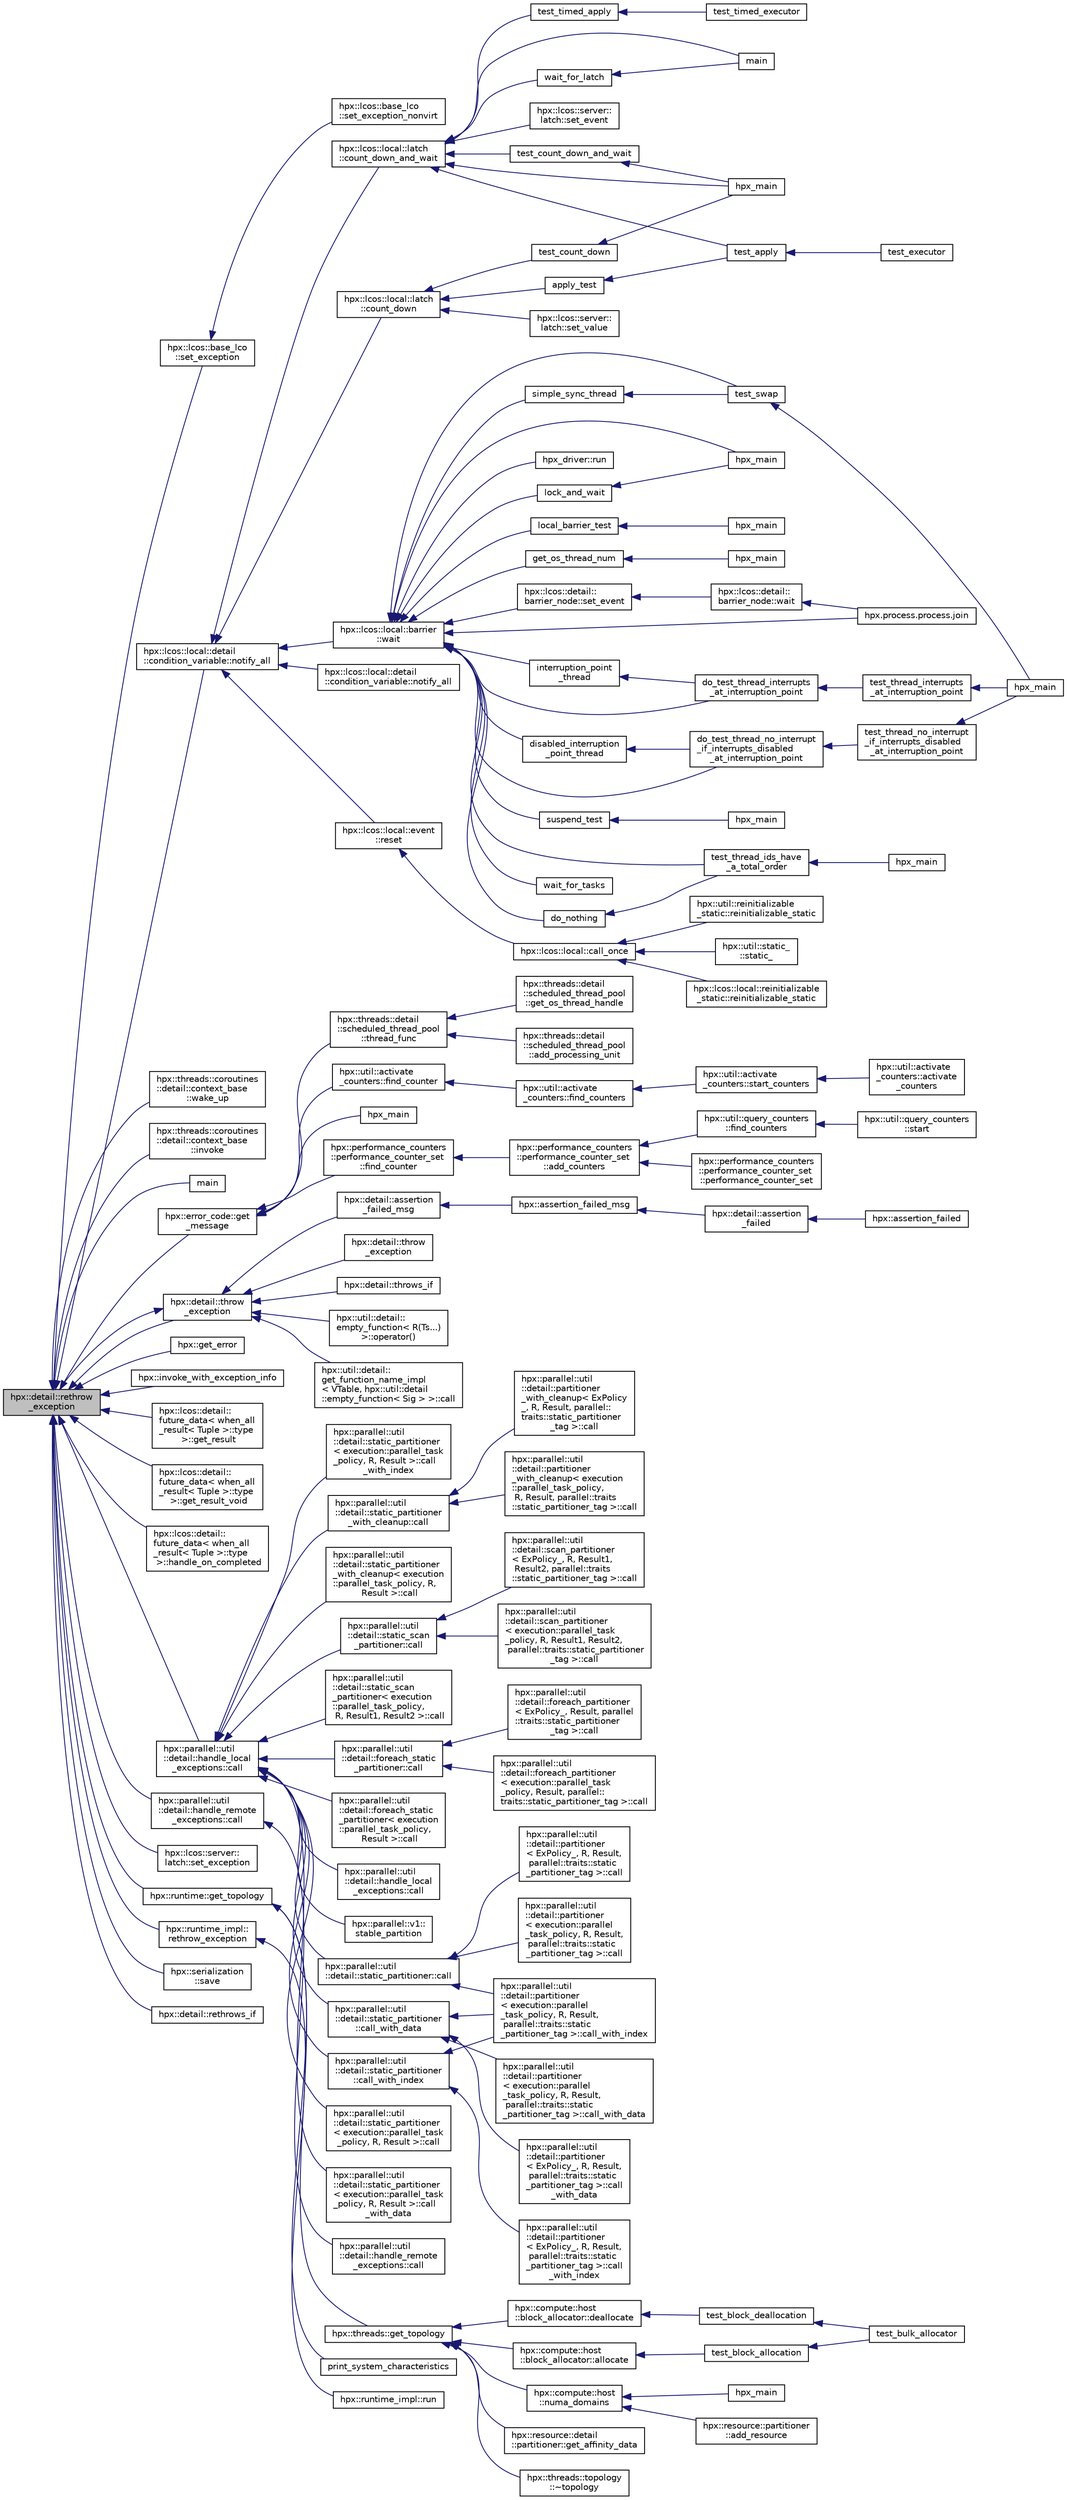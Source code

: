 digraph "hpx::detail::rethrow_exception"
{
  edge [fontname="Helvetica",fontsize="10",labelfontname="Helvetica",labelfontsize="10"];
  node [fontname="Helvetica",fontsize="10",shape=record];
  rankdir="LR";
  Node1496 [label="hpx::detail::rethrow\l_exception",height=0.2,width=0.4,color="black", fillcolor="grey75", style="filled", fontcolor="black"];
  Node1496 -> Node1497 [dir="back",color="midnightblue",fontsize="10",style="solid",fontname="Helvetica"];
  Node1497 [label="hpx::lcos::base_lco\l::set_exception",height=0.2,width=0.4,color="black", fillcolor="white", style="filled",URL="$d4/d89/classhpx_1_1lcos_1_1base__lco.html#a85408899df98b05ceeb1aac31713f84d"];
  Node1497 -> Node1498 [dir="back",color="midnightblue",fontsize="10",style="solid",fontname="Helvetica"];
  Node1498 [label="hpx::lcos::base_lco\l::set_exception_nonvirt",height=0.2,width=0.4,color="black", fillcolor="white", style="filled",URL="$d4/d89/classhpx_1_1lcos_1_1base__lco.html#a969b5d5ecc77e759c713a0bb7a9d39fa"];
  Node1496 -> Node1499 [dir="back",color="midnightblue",fontsize="10",style="solid",fontname="Helvetica"];
  Node1499 [label="hpx::lcos::local::detail\l::condition_variable::notify_all",height=0.2,width=0.4,color="black", fillcolor="white", style="filled",URL="$d2/d39/classhpx_1_1lcos_1_1local_1_1detail_1_1condition__variable.html#adb0b4abe6f75aa3fad397b6a556ff1ae"];
  Node1499 -> Node1500 [dir="back",color="midnightblue",fontsize="10",style="solid",fontname="Helvetica"];
  Node1500 [label="hpx::lcos::local::detail\l::condition_variable::notify_all",height=0.2,width=0.4,color="black", fillcolor="white", style="filled",URL="$d2/d39/classhpx_1_1lcos_1_1local_1_1detail_1_1condition__variable.html#ae669c43530443e8852760f51f0ee3862"];
  Node1499 -> Node1501 [dir="back",color="midnightblue",fontsize="10",style="solid",fontname="Helvetica"];
  Node1501 [label="hpx::lcos::local::event\l::reset",height=0.2,width=0.4,color="black", fillcolor="white", style="filled",URL="$d2/d08/classhpx_1_1lcos_1_1local_1_1event.html#a1705a352cfae05961fe1f5c112199554",tooltip="Reset the event. "];
  Node1501 -> Node1502 [dir="back",color="midnightblue",fontsize="10",style="solid",fontname="Helvetica"];
  Node1502 [label="hpx::lcos::local::call_once",height=0.2,width=0.4,color="black", fillcolor="white", style="filled",URL="$d0/d47/namespacehpx_1_1lcos_1_1local.html#a3fa67464391720578b24d35907853756"];
  Node1502 -> Node1503 [dir="back",color="midnightblue",fontsize="10",style="solid",fontname="Helvetica"];
  Node1503 [label="hpx::lcos::local::reinitializable\l_static::reinitializable_static",height=0.2,width=0.4,color="black", fillcolor="white", style="filled",URL="$d4/d04/structhpx_1_1lcos_1_1local_1_1reinitializable__static.html#a5be89efcb123484e955a72ee512d0ea2"];
  Node1502 -> Node1504 [dir="back",color="midnightblue",fontsize="10",style="solid",fontname="Helvetica"];
  Node1504 [label="hpx::util::reinitializable\l_static::reinitializable_static",height=0.2,width=0.4,color="black", fillcolor="white", style="filled",URL="$d2/db7/structhpx_1_1util_1_1reinitializable__static.html#a8ebb2d00ae9b9ed3bef5751a326e57b3"];
  Node1502 -> Node1505 [dir="back",color="midnightblue",fontsize="10",style="solid",fontname="Helvetica"];
  Node1505 [label="hpx::util::static_\l::static_",height=0.2,width=0.4,color="black", fillcolor="white", style="filled",URL="$d3/dbb/structhpx_1_1util_1_1static__.html#a469d6f838e6368a1517bc1082099b8da"];
  Node1499 -> Node1506 [dir="back",color="midnightblue",fontsize="10",style="solid",fontname="Helvetica"];
  Node1506 [label="hpx::lcos::local::latch\l::count_down_and_wait",height=0.2,width=0.4,color="black", fillcolor="white", style="filled",URL="$dd/de7/classhpx_1_1lcos_1_1local_1_1latch.html#adefe7460a4205b19b2d7db2390673685"];
  Node1506 -> Node1507 [dir="back",color="midnightblue",fontsize="10",style="solid",fontname="Helvetica"];
  Node1507 [label="wait_for_latch",height=0.2,width=0.4,color="black", fillcolor="white", style="filled",URL="$d3/dd4/enumerate__threads_8cpp.html#a1044b11869f3225fc64846d4674c34a0"];
  Node1507 -> Node1508 [dir="back",color="midnightblue",fontsize="10",style="solid",fontname="Helvetica"];
  Node1508 [label="main",height=0.2,width=0.4,color="black", fillcolor="white", style="filled",URL="$d3/dd4/enumerate__threads_8cpp.html#ae66f6b31b5ad750f1fe042a706a4e3d4"];
  Node1506 -> Node1508 [dir="back",color="midnightblue",fontsize="10",style="solid",fontname="Helvetica"];
  Node1506 -> Node1509 [dir="back",color="midnightblue",fontsize="10",style="solid",fontname="Helvetica"];
  Node1509 [label="hpx::lcos::server::\llatch::set_event",height=0.2,width=0.4,color="black", fillcolor="white", style="filled",URL="$d7/d72/classhpx_1_1lcos_1_1server_1_1latch.html#ad456d4a188574ebc6bdb53f626cb8b27"];
  Node1506 -> Node1510 [dir="back",color="midnightblue",fontsize="10",style="solid",fontname="Helvetica"];
  Node1510 [label="test_count_down_and_wait",height=0.2,width=0.4,color="black", fillcolor="white", style="filled",URL="$d4/db4/local__latch_8cpp.html#a835e7630881efa4fb379972b0dc2fdb1"];
  Node1510 -> Node1511 [dir="back",color="midnightblue",fontsize="10",style="solid",fontname="Helvetica"];
  Node1511 [label="hpx_main",height=0.2,width=0.4,color="black", fillcolor="white", style="filled",URL="$d4/db4/local__latch_8cpp.html#aefd26dd818037509b2241068d57e3e1d"];
  Node1506 -> Node1511 [dir="back",color="midnightblue",fontsize="10",style="solid",fontname="Helvetica"];
  Node1506 -> Node1512 [dir="back",color="midnightblue",fontsize="10",style="solid",fontname="Helvetica"];
  Node1512 [label="test_apply",height=0.2,width=0.4,color="black", fillcolor="white", style="filled",URL="$d8/d83/minimal__async__executor_8cpp.html#a5f84f0aa2a8c7b97a91aff6d6eb013fc"];
  Node1512 -> Node1513 [dir="back",color="midnightblue",fontsize="10",style="solid",fontname="Helvetica"];
  Node1513 [label="test_executor",height=0.2,width=0.4,color="black", fillcolor="white", style="filled",URL="$d8/d83/minimal__async__executor_8cpp.html#a12065ee56eec28d3895ba316405a7116"];
  Node1506 -> Node1514 [dir="back",color="midnightblue",fontsize="10",style="solid",fontname="Helvetica"];
  Node1514 [label="test_timed_apply",height=0.2,width=0.4,color="black", fillcolor="white", style="filled",URL="$d7/de3/minimal__timed__async__executor_8cpp.html#a4efa415d3bbbec720c16e167505810e9"];
  Node1514 -> Node1515 [dir="back",color="midnightblue",fontsize="10",style="solid",fontname="Helvetica"];
  Node1515 [label="test_timed_executor",height=0.2,width=0.4,color="black", fillcolor="white", style="filled",URL="$d7/de3/minimal__timed__async__executor_8cpp.html#a4e2d002d587a77e84eb27f1f903f5094"];
  Node1499 -> Node1516 [dir="back",color="midnightblue",fontsize="10",style="solid",fontname="Helvetica"];
  Node1516 [label="hpx::lcos::local::latch\l::count_down",height=0.2,width=0.4,color="black", fillcolor="white", style="filled",URL="$dd/de7/classhpx_1_1lcos_1_1local_1_1latch.html#aef25cea98d12a646af282d0251583d53"];
  Node1516 -> Node1517 [dir="back",color="midnightblue",fontsize="10",style="solid",fontname="Helvetica"];
  Node1517 [label="hpx::lcos::server::\llatch::set_value",height=0.2,width=0.4,color="black", fillcolor="white", style="filled",URL="$d7/d72/classhpx_1_1lcos_1_1server_1_1latch.html#a547d6f9581fc315e3ab990be67bfa5eb",tooltip="This is invoked whenever the count_down() function is called. "];
  Node1516 -> Node1518 [dir="back",color="midnightblue",fontsize="10",style="solid",fontname="Helvetica"];
  Node1518 [label="test_count_down",height=0.2,width=0.4,color="black", fillcolor="white", style="filled",URL="$d4/db4/local__latch_8cpp.html#a6920c9633d0c95c497d3a4ee446a2bc5"];
  Node1518 -> Node1511 [dir="back",color="midnightblue",fontsize="10",style="solid",fontname="Helvetica"];
  Node1516 -> Node1519 [dir="back",color="midnightblue",fontsize="10",style="solid",fontname="Helvetica"];
  Node1519 [label="apply_test",height=0.2,width=0.4,color="black", fillcolor="white", style="filled",URL="$d8/d83/minimal__async__executor_8cpp.html#a7e42b6242cfc769ca209a7d7db8e7f16"];
  Node1519 -> Node1512 [dir="back",color="midnightblue",fontsize="10",style="solid",fontname="Helvetica"];
  Node1499 -> Node1520 [dir="back",color="midnightblue",fontsize="10",style="solid",fontname="Helvetica"];
  Node1520 [label="hpx::lcos::local::barrier\l::wait",height=0.2,width=0.4,color="black", fillcolor="white", style="filled",URL="$da/d43/classhpx_1_1lcos_1_1local_1_1barrier.html#ae3374c182ffd12c9975963139b6f9255"];
  Node1520 -> Node1521 [dir="back",color="midnightblue",fontsize="10",style="solid",fontname="Helvetica"];
  Node1521 [label="hpx::lcos::detail::\lbarrier_node::set_event",height=0.2,width=0.4,color="black", fillcolor="white", style="filled",URL="$dc/dd7/structhpx_1_1lcos_1_1detail_1_1barrier__node.html#a7c4df1612298d6bca82818ad1ab263e7"];
  Node1521 -> Node1522 [dir="back",color="midnightblue",fontsize="10",style="solid",fontname="Helvetica"];
  Node1522 [label="hpx::lcos::detail::\lbarrier_node::wait",height=0.2,width=0.4,color="black", fillcolor="white", style="filled",URL="$dc/dd7/structhpx_1_1lcos_1_1detail_1_1barrier__node.html#aa4e3bd2f6143714f869892b8e992c45e"];
  Node1522 -> Node1523 [dir="back",color="midnightblue",fontsize="10",style="solid",fontname="Helvetica"];
  Node1523 [label="hpx.process.process.join",height=0.2,width=0.4,color="black", fillcolor="white", style="filled",URL="$d3/d41/classhpx_1_1process_1_1process.html#acc7ec4687f3bf5ae121ef7b494d991d8"];
  Node1520 -> Node1524 [dir="back",color="midnightblue",fontsize="10",style="solid",fontname="Helvetica"];
  Node1524 [label="lock_and_wait",height=0.2,width=0.4,color="black", fillcolor="white", style="filled",URL="$d5/dca/hpx__thread__phase_8cpp.html#a33ae614742af7a5d14a763390f10b5ce"];
  Node1524 -> Node1525 [dir="back",color="midnightblue",fontsize="10",style="solid",fontname="Helvetica"];
  Node1525 [label="hpx_main",height=0.2,width=0.4,color="black", fillcolor="white", style="filled",URL="$d5/dca/hpx__thread__phase_8cpp.html#aaf67a3863f19ff7033e239ebb1204fb7"];
  Node1520 -> Node1525 [dir="back",color="midnightblue",fontsize="10",style="solid",fontname="Helvetica"];
  Node1520 -> Node1526 [dir="back",color="midnightblue",fontsize="10",style="solid",fontname="Helvetica"];
  Node1526 [label="hpx_driver::run",height=0.2,width=0.4,color="black", fillcolor="white", style="filled",URL="$df/d10/structhpx__driver.html#a18f4851aebac8f2b382fae393675108f"];
  Node1520 -> Node1527 [dir="back",color="midnightblue",fontsize="10",style="solid",fontname="Helvetica"];
  Node1527 [label="local_barrier_test",height=0.2,width=0.4,color="black", fillcolor="white", style="filled",URL="$d2/db4/tests_2unit_2lcos_2local__barrier_8cpp.html#aa0780d94f0cd2b7fb0085691df108c5d"];
  Node1527 -> Node1528 [dir="back",color="midnightblue",fontsize="10",style="solid",fontname="Helvetica"];
  Node1528 [label="hpx_main",height=0.2,width=0.4,color="black", fillcolor="white", style="filled",URL="$d2/db4/tests_2unit_2lcos_2local__barrier_8cpp.html#aaf67a3863f19ff7033e239ebb1204fb7"];
  Node1520 -> Node1529 [dir="back",color="midnightblue",fontsize="10",style="solid",fontname="Helvetica"];
  Node1529 [label="get_os_thread_num",height=0.2,width=0.4,color="black", fillcolor="white", style="filled",URL="$d2/dfb/os__thread__num_8cpp.html#a4e93c08a1dab5895036ff150c5cbf0aa"];
  Node1529 -> Node1530 [dir="back",color="midnightblue",fontsize="10",style="solid",fontname="Helvetica"];
  Node1530 [label="hpx_main",height=0.2,width=0.4,color="black", fillcolor="white", style="filled",URL="$d2/dfb/os__thread__num_8cpp.html#aaf67a3863f19ff7033e239ebb1204fb7"];
  Node1520 -> Node1523 [dir="back",color="midnightblue",fontsize="10",style="solid",fontname="Helvetica"];
  Node1520 -> Node1531 [dir="back",color="midnightblue",fontsize="10",style="solid",fontname="Helvetica"];
  Node1531 [label="interruption_point\l_thread",height=0.2,width=0.4,color="black", fillcolor="white", style="filled",URL="$d0/d4e/tests_2unit_2threads_2thread_8cpp.html#a4ed7731f04404da6ea18c2204329f7cb"];
  Node1531 -> Node1532 [dir="back",color="midnightblue",fontsize="10",style="solid",fontname="Helvetica"];
  Node1532 [label="do_test_thread_interrupts\l_at_interruption_point",height=0.2,width=0.4,color="black", fillcolor="white", style="filled",URL="$d0/d4e/tests_2unit_2threads_2thread_8cpp.html#a1592be75203d2ef54f0a19832cacecf8"];
  Node1532 -> Node1533 [dir="back",color="midnightblue",fontsize="10",style="solid",fontname="Helvetica"];
  Node1533 [label="test_thread_interrupts\l_at_interruption_point",height=0.2,width=0.4,color="black", fillcolor="white", style="filled",URL="$d0/d4e/tests_2unit_2threads_2thread_8cpp.html#a4a6a8c2918dcd825da0102f3a63bf24a"];
  Node1533 -> Node1534 [dir="back",color="midnightblue",fontsize="10",style="solid",fontname="Helvetica"];
  Node1534 [label="hpx_main",height=0.2,width=0.4,color="black", fillcolor="white", style="filled",URL="$d0/d4e/tests_2unit_2threads_2thread_8cpp.html#a255f773d830db5ca937cff11c2692fa2"];
  Node1520 -> Node1532 [dir="back",color="midnightblue",fontsize="10",style="solid",fontname="Helvetica"];
  Node1520 -> Node1535 [dir="back",color="midnightblue",fontsize="10",style="solid",fontname="Helvetica"];
  Node1535 [label="disabled_interruption\l_point_thread",height=0.2,width=0.4,color="black", fillcolor="white", style="filled",URL="$d0/d4e/tests_2unit_2threads_2thread_8cpp.html#a36cf1f1e669661313a3a2657b174f7c2"];
  Node1535 -> Node1536 [dir="back",color="midnightblue",fontsize="10",style="solid",fontname="Helvetica"];
  Node1536 [label="do_test_thread_no_interrupt\l_if_interrupts_disabled\l_at_interruption_point",height=0.2,width=0.4,color="black", fillcolor="white", style="filled",URL="$d0/d4e/tests_2unit_2threads_2thread_8cpp.html#a83a3b29d9f2edb5952625e72f9651985"];
  Node1536 -> Node1537 [dir="back",color="midnightblue",fontsize="10",style="solid",fontname="Helvetica"];
  Node1537 [label="test_thread_no_interrupt\l_if_interrupts_disabled\l_at_interruption_point",height=0.2,width=0.4,color="black", fillcolor="white", style="filled",URL="$d0/d4e/tests_2unit_2threads_2thread_8cpp.html#ae8589f467c87f24293dd95710b4d8374"];
  Node1537 -> Node1534 [dir="back",color="midnightblue",fontsize="10",style="solid",fontname="Helvetica"];
  Node1520 -> Node1536 [dir="back",color="midnightblue",fontsize="10",style="solid",fontname="Helvetica"];
  Node1520 -> Node1538 [dir="back",color="midnightblue",fontsize="10",style="solid",fontname="Helvetica"];
  Node1538 [label="simple_sync_thread",height=0.2,width=0.4,color="black", fillcolor="white", style="filled",URL="$d0/d4e/tests_2unit_2threads_2thread_8cpp.html#aafe091deb4ce014ec0d8354ca4219cb3"];
  Node1538 -> Node1539 [dir="back",color="midnightblue",fontsize="10",style="solid",fontname="Helvetica"];
  Node1539 [label="test_swap",height=0.2,width=0.4,color="black", fillcolor="white", style="filled",URL="$d0/d4e/tests_2unit_2threads_2thread_8cpp.html#aa9645d2d1912efd27e83867429e862d0"];
  Node1539 -> Node1534 [dir="back",color="midnightblue",fontsize="10",style="solid",fontname="Helvetica"];
  Node1520 -> Node1539 [dir="back",color="midnightblue",fontsize="10",style="solid",fontname="Helvetica"];
  Node1520 -> Node1540 [dir="back",color="midnightblue",fontsize="10",style="solid",fontname="Helvetica"];
  Node1540 [label="do_nothing",height=0.2,width=0.4,color="black", fillcolor="white", style="filled",URL="$df/d88/thread__id_8cpp.html#ad27c188384788837a2a71dde38635725"];
  Node1540 -> Node1541 [dir="back",color="midnightblue",fontsize="10",style="solid",fontname="Helvetica"];
  Node1541 [label="test_thread_ids_have\l_a_total_order",height=0.2,width=0.4,color="black", fillcolor="white", style="filled",URL="$df/d88/thread__id_8cpp.html#a95604be93f5422b5bc87778cff21bde1"];
  Node1541 -> Node1542 [dir="back",color="midnightblue",fontsize="10",style="solid",fontname="Helvetica"];
  Node1542 [label="hpx_main",height=0.2,width=0.4,color="black", fillcolor="white", style="filled",URL="$df/d88/thread__id_8cpp.html#a255f773d830db5ca937cff11c2692fa2"];
  Node1520 -> Node1541 [dir="back",color="midnightblue",fontsize="10",style="solid",fontname="Helvetica"];
  Node1520 -> Node1543 [dir="back",color="midnightblue",fontsize="10",style="solid",fontname="Helvetica"];
  Node1543 [label="suspend_test",height=0.2,width=0.4,color="black", fillcolor="white", style="filled",URL="$db/d59/thread__suspend__duration_8cpp.html#a51db1109c6dea5b277ccfc6e1a2e0a18"];
  Node1543 -> Node1544 [dir="back",color="midnightblue",fontsize="10",style="solid",fontname="Helvetica"];
  Node1544 [label="hpx_main",height=0.2,width=0.4,color="black", fillcolor="white", style="filled",URL="$db/d59/thread__suspend__duration_8cpp.html#aaf67a3863f19ff7033e239ebb1204fb7"];
  Node1520 -> Node1545 [dir="back",color="midnightblue",fontsize="10",style="solid",fontname="Helvetica"];
  Node1545 [label="wait_for_tasks",height=0.2,width=0.4,color="black", fillcolor="white", style="filled",URL="$df/de1/timed__task__spawn_8cpp.html#a9343f118f9876c51c2ce9a733a41320f"];
  Node1496 -> Node1546 [dir="back",color="midnightblue",fontsize="10",style="solid",fontname="Helvetica"];
  Node1546 [label="hpx::threads::coroutines\l::detail::context_base\l::wake_up",height=0.2,width=0.4,color="black", fillcolor="white", style="filled",URL="$db/d5b/classhpx_1_1threads_1_1coroutines_1_1detail_1_1context__base.html#a8f68992ba47147b3cf0d986cb3c00cac"];
  Node1496 -> Node1547 [dir="back",color="midnightblue",fontsize="10",style="solid",fontname="Helvetica"];
  Node1547 [label="hpx::threads::coroutines\l::detail::context_base\l::invoke",height=0.2,width=0.4,color="black", fillcolor="white", style="filled",URL="$db/d5b/classhpx_1_1threads_1_1coroutines_1_1detail_1_1context__base.html#a4551597fa028f3591d03b0812e4a9915"];
  Node1496 -> Node1548 [dir="back",color="midnightblue",fontsize="10",style="solid",fontname="Helvetica"];
  Node1548 [label="main",height=0.2,width=0.4,color="black", fillcolor="white", style="filled",URL="$d7/d51/cxx11__std__exception__ptr_8cpp.html#ae66f6b31b5ad750f1fe042a706a4e3d4"];
  Node1496 -> Node1549 [dir="back",color="midnightblue",fontsize="10",style="solid",fontname="Helvetica"];
  Node1549 [label="hpx::error_code::get\l_message",height=0.2,width=0.4,color="black", fillcolor="white", style="filled",URL="$d0/ddf/classhpx_1_1error__code.html#a70ab613bf2dfd57edc658b4acc680a63"];
  Node1549 -> Node1550 [dir="back",color="midnightblue",fontsize="10",style="solid",fontname="Helvetica"];
  Node1550 [label="hpx::util::activate\l_counters::find_counter",height=0.2,width=0.4,color="black", fillcolor="white", style="filled",URL="$d9/d0b/classhpx_1_1util_1_1activate__counters.html#acc7f93dc5cd3bf46dbcfbe72012f2ff6"];
  Node1550 -> Node1551 [dir="back",color="midnightblue",fontsize="10",style="solid",fontname="Helvetica"];
  Node1551 [label="hpx::util::activate\l_counters::find_counters",height=0.2,width=0.4,color="black", fillcolor="white", style="filled",URL="$d9/d0b/classhpx_1_1util_1_1activate__counters.html#a797f766dd5e2416f54a5a91b267bedd4"];
  Node1551 -> Node1552 [dir="back",color="midnightblue",fontsize="10",style="solid",fontname="Helvetica"];
  Node1552 [label="hpx::util::activate\l_counters::start_counters",height=0.2,width=0.4,color="black", fillcolor="white", style="filled",URL="$d9/d0b/classhpx_1_1util_1_1activate__counters.html#af2193bbb81054707baea1f8f19d63ddf"];
  Node1552 -> Node1553 [dir="back",color="midnightblue",fontsize="10",style="solid",fontname="Helvetica"];
  Node1553 [label="hpx::util::activate\l_counters::activate\l_counters",height=0.2,width=0.4,color="black", fillcolor="white", style="filled",URL="$d9/d0b/classhpx_1_1util_1_1activate__counters.html#a58030114fe706c120ec4d6d793da25d7"];
  Node1549 -> Node1554 [dir="back",color="midnightblue",fontsize="10",style="solid",fontname="Helvetica"];
  Node1554 [label="hpx_main",height=0.2,width=0.4,color="black", fillcolor="white", style="filled",URL="$d9/d96/error__handling_8cpp.html#aefd26dd818037509b2241068d57e3e1d"];
  Node1549 -> Node1555 [dir="back",color="midnightblue",fontsize="10",style="solid",fontname="Helvetica"];
  Node1555 [label="hpx::performance_counters\l::performance_counter_set\l::find_counter",height=0.2,width=0.4,color="black", fillcolor="white", style="filled",URL="$df/d08/classhpx_1_1performance__counters_1_1performance__counter__set.html#a848fe9c57582888c33da9340854c43ae"];
  Node1555 -> Node1556 [dir="back",color="midnightblue",fontsize="10",style="solid",fontname="Helvetica"];
  Node1556 [label="hpx::performance_counters\l::performance_counter_set\l::add_counters",height=0.2,width=0.4,color="black", fillcolor="white", style="filled",URL="$df/d08/classhpx_1_1performance__counters_1_1performance__counter__set.html#a82a5e55260f2b6380aea7a67db23ee37"];
  Node1556 -> Node1557 [dir="back",color="midnightblue",fontsize="10",style="solid",fontname="Helvetica"];
  Node1557 [label="hpx::performance_counters\l::performance_counter_set\l::performance_counter_set",height=0.2,width=0.4,color="black", fillcolor="white", style="filled",URL="$df/d08/classhpx_1_1performance__counters_1_1performance__counter__set.html#a98a228aa71d402b00fb39dcd660aa80f"];
  Node1556 -> Node1558 [dir="back",color="midnightblue",fontsize="10",style="solid",fontname="Helvetica"];
  Node1558 [label="hpx::util::query_counters\l::find_counters",height=0.2,width=0.4,color="black", fillcolor="white", style="filled",URL="$de/ddf/classhpx_1_1util_1_1query__counters.html#a5348e11b9ef51989bcebe43621816a28"];
  Node1558 -> Node1559 [dir="back",color="midnightblue",fontsize="10",style="solid",fontname="Helvetica"];
  Node1559 [label="hpx::util::query_counters\l::start",height=0.2,width=0.4,color="black", fillcolor="white", style="filled",URL="$de/ddf/classhpx_1_1util_1_1query__counters.html#aa24a6ab24531938c6bd7b143bc8857ad"];
  Node1549 -> Node1560 [dir="back",color="midnightblue",fontsize="10",style="solid",fontname="Helvetica"];
  Node1560 [label="hpx::threads::detail\l::scheduled_thread_pool\l::thread_func",height=0.2,width=0.4,color="black", fillcolor="white", style="filled",URL="$d2/df7/classhpx_1_1threads_1_1detail_1_1scheduled__thread__pool.html#a32d8c1d6d55b20d42149c5710792142f"];
  Node1560 -> Node1561 [dir="back",color="midnightblue",fontsize="10",style="solid",fontname="Helvetica"];
  Node1561 [label="hpx::threads::detail\l::scheduled_thread_pool\l::get_os_thread_handle",height=0.2,width=0.4,color="black", fillcolor="white", style="filled",URL="$d2/df7/classhpx_1_1threads_1_1detail_1_1scheduled__thread__pool.html#a18f2b38df9ce10cde72b3a19174b18fe"];
  Node1560 -> Node1562 [dir="back",color="midnightblue",fontsize="10",style="solid",fontname="Helvetica"];
  Node1562 [label="hpx::threads::detail\l::scheduled_thread_pool\l::add_processing_unit",height=0.2,width=0.4,color="black", fillcolor="white", style="filled",URL="$d2/df7/classhpx_1_1threads_1_1detail_1_1scheduled__thread__pool.html#a83df1a54306c268c2cc95d0c4b9b9eb6"];
  Node1496 -> Node1563 [dir="back",color="midnightblue",fontsize="10",style="solid",fontname="Helvetica"];
  Node1563 [label="hpx::detail::throw\l_exception",height=0.2,width=0.4,color="black", fillcolor="white", style="filled",URL="$d5/dbe/namespacehpx_1_1detail.html#a6366f24c7da7fddd56679cb4f108689d"];
  Node1563 -> Node1564 [dir="back",color="midnightblue",fontsize="10",style="solid",fontname="Helvetica"];
  Node1564 [label="hpx::util::detail::\lempty_function\< R(Ts...)\l\>::operator()",height=0.2,width=0.4,color="black", fillcolor="white", style="filled",URL="$d8/d21/structhpx_1_1util_1_1detail_1_1empty__function_3_01_r_07_ts_8_8_8_08_4.html#adb431a3cceb8571dc9585ee569785162"];
  Node1563 -> Node1565 [dir="back",color="midnightblue",fontsize="10",style="solid",fontname="Helvetica"];
  Node1565 [label="hpx::util::detail::\lget_function_name_impl\l\< VTable, hpx::util::detail\l::empty_function\< Sig \> \>::call",height=0.2,width=0.4,color="black", fillcolor="white", style="filled",URL="$d0/dd7/structhpx_1_1util_1_1detail_1_1get__function__name__impl_3_01_v_table_00_01hpx_1_1util_1_1detail8e73ebb974234b85000c33f4ae0f5f16.html#a75bf9540c81f7b5e41183f3205c12a62"];
  Node1563 -> Node1566 [dir="back",color="midnightblue",fontsize="10",style="solid",fontname="Helvetica"];
  Node1566 [label="hpx::detail::assertion\l_failed_msg",height=0.2,width=0.4,color="black", fillcolor="white", style="filled",URL="$d5/dbe/namespacehpx_1_1detail.html#a078ade6d283dcb816b9295092df8bd7b"];
  Node1566 -> Node1567 [dir="back",color="midnightblue",fontsize="10",style="solid",fontname="Helvetica"];
  Node1567 [label="hpx::assertion_failed_msg",height=0.2,width=0.4,color="black", fillcolor="white", style="filled",URL="$d8/d83/namespacehpx.html#a89481420ff4aeab8c105f891a54d05e7"];
  Node1567 -> Node1568 [dir="back",color="midnightblue",fontsize="10",style="solid",fontname="Helvetica"];
  Node1568 [label="hpx::detail::assertion\l_failed",height=0.2,width=0.4,color="black", fillcolor="white", style="filled",URL="$d5/dbe/namespacehpx_1_1detail.html#a2d17d424c0a0fe9531ed345e974276e2"];
  Node1568 -> Node1569 [dir="back",color="midnightblue",fontsize="10",style="solid",fontname="Helvetica"];
  Node1569 [label="hpx::assertion_failed",height=0.2,width=0.4,color="black", fillcolor="white", style="filled",URL="$d8/d83/namespacehpx.html#a28fef0a5f0bb88b48bb37829d1efeb83"];
  Node1563 -> Node1570 [dir="back",color="midnightblue",fontsize="10",style="solid",fontname="Helvetica"];
  Node1570 [label="hpx::detail::throw\l_exception",height=0.2,width=0.4,color="black", fillcolor="white", style="filled",URL="$d5/dbe/namespacehpx_1_1detail.html#afe2ffcad03076b9ff496b50d1d8945b2"];
  Node1563 -> Node1496 [dir="back",color="midnightblue",fontsize="10",style="solid",fontname="Helvetica"];
  Node1563 -> Node1571 [dir="back",color="midnightblue",fontsize="10",style="solid",fontname="Helvetica"];
  Node1571 [label="hpx::detail::throws_if",height=0.2,width=0.4,color="black", fillcolor="white", style="filled",URL="$d5/dbe/namespacehpx_1_1detail.html#ad1388ea71d54a9719754460b561b024d"];
  Node1496 -> Node1572 [dir="back",color="midnightblue",fontsize="10",style="solid",fontname="Helvetica"];
  Node1572 [label="hpx::get_error",height=0.2,width=0.4,color="black", fillcolor="white", style="filled",URL="$d8/d83/namespacehpx.html#a1ff429d6f7614262d7992fb9571b38b8"];
  Node1496 -> Node1573 [dir="back",color="midnightblue",fontsize="10",style="solid",fontname="Helvetica"];
  Node1573 [label="hpx::invoke_with_exception_info",height=0.2,width=0.4,color="black", fillcolor="white", style="filled",URL="$d8/d83/namespacehpx.html#aa44c53a25b8fa7b5ae7d2bc8ad23ab92"];
  Node1496 -> Node1574 [dir="back",color="midnightblue",fontsize="10",style="solid",fontname="Helvetica"];
  Node1574 [label="hpx::lcos::detail::\lfuture_data\< when_all\l_result\< Tuple \>::type\l \>::get_result",height=0.2,width=0.4,color="black", fillcolor="white", style="filled",URL="$d9/dfd/structhpx_1_1lcos_1_1detail_1_1future__data.html#adc2a0614ee2b64aecba45d60c20d19e1"];
  Node1496 -> Node1575 [dir="back",color="midnightblue",fontsize="10",style="solid",fontname="Helvetica"];
  Node1575 [label="hpx::lcos::detail::\lfuture_data\< when_all\l_result\< Tuple \>::type\l \>::get_result_void",height=0.2,width=0.4,color="black", fillcolor="white", style="filled",URL="$d9/dfd/structhpx_1_1lcos_1_1detail_1_1future__data.html#a841ffe7b74fac6f7b4e3e04fd1440032"];
  Node1496 -> Node1576 [dir="back",color="midnightblue",fontsize="10",style="solid",fontname="Helvetica"];
  Node1576 [label="hpx::lcos::detail::\lfuture_data\< when_all\l_result\< Tuple \>::type\l \>::handle_on_completed",height=0.2,width=0.4,color="black", fillcolor="white", style="filled",URL="$d9/dfd/structhpx_1_1lcos_1_1detail_1_1future__data.html#a61ebb8bee6419e6c3d591b1b88e50641"];
  Node1496 -> Node1577 [dir="back",color="midnightblue",fontsize="10",style="solid",fontname="Helvetica"];
  Node1577 [label="hpx::parallel::util\l::detail::handle_local\l_exceptions::call",height=0.2,width=0.4,color="black", fillcolor="white", style="filled",URL="$d0/d5e/structhpx_1_1parallel_1_1util_1_1detail_1_1handle__local__exceptions.html#a56a599a341f75bf04abe06002fd64e12"];
  Node1577 -> Node1578 [dir="back",color="midnightblue",fontsize="10",style="solid",fontname="Helvetica"];
  Node1578 [label="hpx::parallel::util\l::detail::foreach_static\l_partitioner::call",height=0.2,width=0.4,color="black", fillcolor="white", style="filled",URL="$d6/d6a/structhpx_1_1parallel_1_1util_1_1detail_1_1foreach__static__partitioner.html#adacc835452ced27726fb88e340a65546"];
  Node1578 -> Node1579 [dir="back",color="midnightblue",fontsize="10",style="solid",fontname="Helvetica"];
  Node1579 [label="hpx::parallel::util\l::detail::foreach_partitioner\l\< ExPolicy_, Result, parallel\l::traits::static_partitioner\l_tag \>::call",height=0.2,width=0.4,color="black", fillcolor="white", style="filled",URL="$db/d4c/structhpx_1_1parallel_1_1util_1_1detail_1_1foreach__partitioner_3_01_ex_policy___00_01_result_00f0905d86233521b217e190864e1ef9bf.html#aec3e49e5b0760bc3e17e7151fbb130db"];
  Node1578 -> Node1580 [dir="back",color="midnightblue",fontsize="10",style="solid",fontname="Helvetica"];
  Node1580 [label="hpx::parallel::util\l::detail::foreach_partitioner\l\< execution::parallel_task\l_policy, Result, parallel::\ltraits::static_partitioner_tag \>::call",height=0.2,width=0.4,color="black", fillcolor="white", style="filled",URL="$dc/dea/structhpx_1_1parallel_1_1util_1_1detail_1_1foreach__partitioner_3_01execution_1_1parallel__task_15c413fade2c2ea381c529c90fb01b95.html#a8231aec9aa2b550686dfb09068355222"];
  Node1577 -> Node1581 [dir="back",color="midnightblue",fontsize="10",style="solid",fontname="Helvetica"];
  Node1581 [label="hpx::parallel::util\l::detail::foreach_static\l_partitioner\< execution\l::parallel_task_policy,\l Result \>::call",height=0.2,width=0.4,color="black", fillcolor="white", style="filled",URL="$dc/d70/structhpx_1_1parallel_1_1util_1_1detail_1_1foreach__static__partitioner_3_01execution_1_1paralle8626d5c4384767c8555b9966fc809b75.html#a4879597fc0c82d45142cb561100c86f4"];
  Node1577 -> Node1582 [dir="back",color="midnightblue",fontsize="10",style="solid",fontname="Helvetica"];
  Node1582 [label="hpx::parallel::util\l::detail::handle_local\l_exceptions::call",height=0.2,width=0.4,color="black", fillcolor="white", style="filled",URL="$d0/d5e/structhpx_1_1parallel_1_1util_1_1detail_1_1handle__local__exceptions.html#a65f1c0a8c9b34942d93b3cd71faf8bb0"];
  Node1577 -> Node1583 [dir="back",color="midnightblue",fontsize="10",style="solid",fontname="Helvetica"];
  Node1583 [label="hpx::parallel::v1::\lstable_partition",height=0.2,width=0.4,color="black", fillcolor="white", style="filled",URL="$db/db9/namespacehpx_1_1parallel_1_1v1.html#aed728fb959fc65925bdf19b9ae48d206"];
  Node1577 -> Node1584 [dir="back",color="midnightblue",fontsize="10",style="solid",fontname="Helvetica"];
  Node1584 [label="hpx::parallel::util\l::detail::static_partitioner::call",height=0.2,width=0.4,color="black", fillcolor="white", style="filled",URL="$d0/d26/structhpx_1_1parallel_1_1util_1_1detail_1_1static__partitioner.html#a55606c265351f432a032ffd3f526c9f0"];
  Node1584 -> Node1585 [dir="back",color="midnightblue",fontsize="10",style="solid",fontname="Helvetica"];
  Node1585 [label="hpx::parallel::util\l::detail::partitioner\l\< ExPolicy_, R, Result,\l parallel::traits::static\l_partitioner_tag \>::call",height=0.2,width=0.4,color="black", fillcolor="white", style="filled",URL="$d9/da6/structhpx_1_1parallel_1_1util_1_1detail_1_1partitioner_3_01_ex_policy___00_01_r_00_01_result_00_f9188a728fbca94eb87dd779d6a026dd.html#a175d427f7214fb0049495e41dc2a54e1"];
  Node1584 -> Node1586 [dir="back",color="midnightblue",fontsize="10",style="solid",fontname="Helvetica"];
  Node1586 [label="hpx::parallel::util\l::detail::partitioner\l\< execution::parallel\l_task_policy, R, Result,\l parallel::traits::static\l_partitioner_tag \>::call",height=0.2,width=0.4,color="black", fillcolor="white", style="filled",URL="$d2/d63/structhpx_1_1parallel_1_1util_1_1detail_1_1partitioner_3_01execution_1_1parallel__task__policy_0969c76df517dcec21fca7bbe6c5e8dec.html#a9fc3a0dd370ba00d8094b228c71ea206"];
  Node1584 -> Node1587 [dir="back",color="midnightblue",fontsize="10",style="solid",fontname="Helvetica"];
  Node1587 [label="hpx::parallel::util\l::detail::partitioner\l\< execution::parallel\l_task_policy, R, Result,\l parallel::traits::static\l_partitioner_tag \>::call_with_index",height=0.2,width=0.4,color="black", fillcolor="white", style="filled",URL="$d2/d63/structhpx_1_1parallel_1_1util_1_1detail_1_1partitioner_3_01execution_1_1parallel__task__policy_0969c76df517dcec21fca7bbe6c5e8dec.html#ae29ad3ded2e96492f8b0d3f89630c55b"];
  Node1577 -> Node1588 [dir="back",color="midnightblue",fontsize="10",style="solid",fontname="Helvetica"];
  Node1588 [label="hpx::parallel::util\l::detail::static_partitioner\l::call_with_data",height=0.2,width=0.4,color="black", fillcolor="white", style="filled",URL="$d0/d26/structhpx_1_1parallel_1_1util_1_1detail_1_1static__partitioner.html#a2e16a7f912e00971d1489075a843b703"];
  Node1588 -> Node1589 [dir="back",color="midnightblue",fontsize="10",style="solid",fontname="Helvetica"];
  Node1589 [label="hpx::parallel::util\l::detail::partitioner\l\< ExPolicy_, R, Result,\l parallel::traits::static\l_partitioner_tag \>::call\l_with_data",height=0.2,width=0.4,color="black", fillcolor="white", style="filled",URL="$d9/da6/structhpx_1_1parallel_1_1util_1_1detail_1_1partitioner_3_01_ex_policy___00_01_r_00_01_result_00_f9188a728fbca94eb87dd779d6a026dd.html#a7b9b2f116ae30586b36468b18c9094dc"];
  Node1588 -> Node1590 [dir="back",color="midnightblue",fontsize="10",style="solid",fontname="Helvetica"];
  Node1590 [label="hpx::parallel::util\l::detail::partitioner\l\< execution::parallel\l_task_policy, R, Result,\l parallel::traits::static\l_partitioner_tag \>::call_with_data",height=0.2,width=0.4,color="black", fillcolor="white", style="filled",URL="$d2/d63/structhpx_1_1parallel_1_1util_1_1detail_1_1partitioner_3_01execution_1_1parallel__task__policy_0969c76df517dcec21fca7bbe6c5e8dec.html#a48b27922d3496dc3aa94f90df1f1c0f1"];
  Node1588 -> Node1587 [dir="back",color="midnightblue",fontsize="10",style="solid",fontname="Helvetica"];
  Node1577 -> Node1591 [dir="back",color="midnightblue",fontsize="10",style="solid",fontname="Helvetica"];
  Node1591 [label="hpx::parallel::util\l::detail::static_partitioner\l::call_with_index",height=0.2,width=0.4,color="black", fillcolor="white", style="filled",URL="$d0/d26/structhpx_1_1parallel_1_1util_1_1detail_1_1static__partitioner.html#a042b7839c8ab773e61517e0d1581a02d"];
  Node1591 -> Node1592 [dir="back",color="midnightblue",fontsize="10",style="solid",fontname="Helvetica"];
  Node1592 [label="hpx::parallel::util\l::detail::partitioner\l\< ExPolicy_, R, Result,\l parallel::traits::static\l_partitioner_tag \>::call\l_with_index",height=0.2,width=0.4,color="black", fillcolor="white", style="filled",URL="$d9/da6/structhpx_1_1parallel_1_1util_1_1detail_1_1partitioner_3_01_ex_policy___00_01_r_00_01_result_00_f9188a728fbca94eb87dd779d6a026dd.html#ace9998b92da4f0f522b791aaefbe6db4"];
  Node1591 -> Node1587 [dir="back",color="midnightblue",fontsize="10",style="solid",fontname="Helvetica"];
  Node1577 -> Node1593 [dir="back",color="midnightblue",fontsize="10",style="solid",fontname="Helvetica"];
  Node1593 [label="hpx::parallel::util\l::detail::static_partitioner\l\< execution::parallel_task\l_policy, R, Result \>::call",height=0.2,width=0.4,color="black", fillcolor="white", style="filled",URL="$df/dd6/structhpx_1_1parallel_1_1util_1_1detail_1_1static__partitioner_3_01execution_1_1parallel__task__e307c4332e9603f100a00570fb182e4c.html#a6d9e6f39a7ed61b51f4172be35f686f9"];
  Node1577 -> Node1594 [dir="back",color="midnightblue",fontsize="10",style="solid",fontname="Helvetica"];
  Node1594 [label="hpx::parallel::util\l::detail::static_partitioner\l\< execution::parallel_task\l_policy, R, Result \>::call\l_with_data",height=0.2,width=0.4,color="black", fillcolor="white", style="filled",URL="$df/dd6/structhpx_1_1parallel_1_1util_1_1detail_1_1static__partitioner_3_01execution_1_1parallel__task__e307c4332e9603f100a00570fb182e4c.html#ad6b7be00bacc787470a76e212afe06fb"];
  Node1577 -> Node1595 [dir="back",color="midnightblue",fontsize="10",style="solid",fontname="Helvetica"];
  Node1595 [label="hpx::parallel::util\l::detail::static_partitioner\l\< execution::parallel_task\l_policy, R, Result \>::call\l_with_index",height=0.2,width=0.4,color="black", fillcolor="white", style="filled",URL="$df/dd6/structhpx_1_1parallel_1_1util_1_1detail_1_1static__partitioner_3_01execution_1_1parallel__task__e307c4332e9603f100a00570fb182e4c.html#ac1f9791eef7a7d0965e568a55d384ad9"];
  Node1577 -> Node1596 [dir="back",color="midnightblue",fontsize="10",style="solid",fontname="Helvetica"];
  Node1596 [label="hpx::parallel::util\l::detail::static_partitioner\l_with_cleanup::call",height=0.2,width=0.4,color="black", fillcolor="white", style="filled",URL="$df/d7d/structhpx_1_1parallel_1_1util_1_1detail_1_1static__partitioner__with__cleanup.html#aeecd73fce300c09d9d3de28de56cd765"];
  Node1596 -> Node1597 [dir="back",color="midnightblue",fontsize="10",style="solid",fontname="Helvetica"];
  Node1597 [label="hpx::parallel::util\l::detail::partitioner\l_with_cleanup\< ExPolicy\l_, R, Result, parallel::\ltraits::static_partitioner\l_tag \>::call",height=0.2,width=0.4,color="black", fillcolor="white", style="filled",URL="$d0/d90/structhpx_1_1parallel_1_1util_1_1detail_1_1partitioner__with__cleanup_3_01_ex_policy___00_01_r_0c3e17ad3ae71a37de155a669555baeda.html#aeb9438bf721d28529588bf5af4bcddba"];
  Node1596 -> Node1598 [dir="back",color="midnightblue",fontsize="10",style="solid",fontname="Helvetica"];
  Node1598 [label="hpx::parallel::util\l::detail::partitioner\l_with_cleanup\< execution\l::parallel_task_policy,\l R, Result, parallel::traits\l::static_partitioner_tag \>::call",height=0.2,width=0.4,color="black", fillcolor="white", style="filled",URL="$d5/da7/structhpx_1_1parallel_1_1util_1_1detail_1_1partitioner__with__cleanup_3_01execution_1_1parallel_8673dcd98c12f633ab8c18b0022ea41a.html#a7b972bb926154f03e888a1b6fd127bcd"];
  Node1577 -> Node1599 [dir="back",color="midnightblue",fontsize="10",style="solid",fontname="Helvetica"];
  Node1599 [label="hpx::parallel::util\l::detail::static_partitioner\l_with_cleanup\< execution\l::parallel_task_policy, R,\l Result \>::call",height=0.2,width=0.4,color="black", fillcolor="white", style="filled",URL="$df/dd6/structhpx_1_1parallel_1_1util_1_1detail_1_1static__partitioner__with__cleanup_3_01execution_1_1pee81c4d5fba158bd787d5798cd50c2c1.html#a8ad4ccadbe61740176e6186256233fd2"];
  Node1577 -> Node1600 [dir="back",color="midnightblue",fontsize="10",style="solid",fontname="Helvetica"];
  Node1600 [label="hpx::parallel::util\l::detail::static_scan\l_partitioner::call",height=0.2,width=0.4,color="black", fillcolor="white", style="filled",URL="$d6/dba/structhpx_1_1parallel_1_1util_1_1detail_1_1static__scan__partitioner.html#a25ea6c014eef58f375a3ecbb2185ba0c"];
  Node1600 -> Node1601 [dir="back",color="midnightblue",fontsize="10",style="solid",fontname="Helvetica"];
  Node1601 [label="hpx::parallel::util\l::detail::scan_partitioner\l\< ExPolicy_, R, Result1,\l Result2, parallel::traits\l::static_partitioner_tag \>::call",height=0.2,width=0.4,color="black", fillcolor="white", style="filled",URL="$d3/dc5/structhpx_1_1parallel_1_1util_1_1detail_1_1scan__partitioner_3_01_ex_policy___00_01_r_00_01_resu8681f2069743f920fc415be5cbab4cfc.html#a81f03c80515157478188ed27de54ec14"];
  Node1600 -> Node1602 [dir="back",color="midnightblue",fontsize="10",style="solid",fontname="Helvetica"];
  Node1602 [label="hpx::parallel::util\l::detail::scan_partitioner\l\< execution::parallel_task\l_policy, R, Result1, Result2,\l parallel::traits::static_partitioner\l_tag \>::call",height=0.2,width=0.4,color="black", fillcolor="white", style="filled",URL="$dc/d0d/structhpx_1_1parallel_1_1util_1_1detail_1_1scan__partitioner_3_01execution_1_1parallel__task__po27cdc75dfa3303c868d1c8542c2a4e05.html#a668fa903a77643f2e22c7bdb3e02daee"];
  Node1577 -> Node1603 [dir="back",color="midnightblue",fontsize="10",style="solid",fontname="Helvetica"];
  Node1603 [label="hpx::parallel::util\l::detail::static_scan\l_partitioner\< execution\l::parallel_task_policy,\l R, Result1, Result2 \>::call",height=0.2,width=0.4,color="black", fillcolor="white", style="filled",URL="$de/d2e/structhpx_1_1parallel_1_1util_1_1detail_1_1static__scan__partitioner_3_01execution_1_1parallel__8e160c3c419a57c7f05e2f191722824c.html#a64299a0bd2c41bac5cd118e8ff392410"];
  Node1496 -> Node1604 [dir="back",color="midnightblue",fontsize="10",style="solid",fontname="Helvetica"];
  Node1604 [label="hpx::parallel::util\l::detail::handle_remote\l_exceptions::call",height=0.2,width=0.4,color="black", fillcolor="white", style="filled",URL="$dc/dab/structhpx_1_1parallel_1_1util_1_1detail_1_1handle__remote__exceptions.html#ac8776db9adaac98f3694edca72d7caed"];
  Node1604 -> Node1605 [dir="back",color="midnightblue",fontsize="10",style="solid",fontname="Helvetica"];
  Node1605 [label="hpx::parallel::util\l::detail::handle_remote\l_exceptions::call",height=0.2,width=0.4,color="black", fillcolor="white", style="filled",URL="$dc/dab/structhpx_1_1parallel_1_1util_1_1detail_1_1handle__remote__exceptions.html#a364d35286c0697dddf4ac50eb463b09d"];
  Node1496 -> Node1606 [dir="back",color="midnightblue",fontsize="10",style="solid",fontname="Helvetica"];
  Node1606 [label="hpx::lcos::server::\llatch::set_exception",height=0.2,width=0.4,color="black", fillcolor="white", style="filled",URL="$d7/d72/classhpx_1_1lcos_1_1server_1_1latch.html#a6a83a6b5e6e193e6c0a47590b67d5db0"];
  Node1496 -> Node1607 [dir="back",color="midnightblue",fontsize="10",style="solid",fontname="Helvetica"];
  Node1607 [label="hpx::runtime::get_topology",height=0.2,width=0.4,color="black", fillcolor="white", style="filled",URL="$d0/d7b/classhpx_1_1runtime.html#aa55a57060c6d0c1ea5ce4e6ef818526e"];
  Node1607 -> Node1608 [dir="back",color="midnightblue",fontsize="10",style="solid",fontname="Helvetica"];
  Node1608 [label="print_system_characteristics",height=0.2,width=0.4,color="black", fillcolor="white", style="filled",URL="$d0/d07/system__characteristics_8hpp.html#ab89dcd3f8f12bd35634d3849f0e93d90"];
  Node1607 -> Node1609 [dir="back",color="midnightblue",fontsize="10",style="solid",fontname="Helvetica"];
  Node1609 [label="hpx::threads::get_topology",height=0.2,width=0.4,color="black", fillcolor="white", style="filled",URL="$d7/d28/namespacehpx_1_1threads.html#a2d22148118979eb7cad63c6ae4cab1c7"];
  Node1609 -> Node1610 [dir="back",color="midnightblue",fontsize="10",style="solid",fontname="Helvetica"];
  Node1610 [label="hpx::compute::host\l::block_allocator::allocate",height=0.2,width=0.4,color="black", fillcolor="white", style="filled",URL="$d2/de8/structhpx_1_1compute_1_1host_1_1block__allocator.html#a4e7e43af2aebdd6b603730bc1e5bdd7c"];
  Node1610 -> Node1611 [dir="back",color="midnightblue",fontsize="10",style="solid",fontname="Helvetica"];
  Node1611 [label="test_block_allocation",height=0.2,width=0.4,color="black", fillcolor="white", style="filled",URL="$dc/d4a/block__allocator_8cpp.html#a7724967e3eafa4b9cfd8f80dad98af00"];
  Node1611 -> Node1612 [dir="back",color="midnightblue",fontsize="10",style="solid",fontname="Helvetica"];
  Node1612 [label="test_bulk_allocator",height=0.2,width=0.4,color="black", fillcolor="white", style="filled",URL="$dc/d4a/block__allocator_8cpp.html#aad021fb470ac159eac4609ba96066d4d"];
  Node1609 -> Node1613 [dir="back",color="midnightblue",fontsize="10",style="solid",fontname="Helvetica"];
  Node1613 [label="hpx::compute::host\l::block_allocator::deallocate",height=0.2,width=0.4,color="black", fillcolor="white", style="filled",URL="$d2/de8/structhpx_1_1compute_1_1host_1_1block__allocator.html#a58162ea233b9f35cbb076a0b449e2767"];
  Node1613 -> Node1614 [dir="back",color="midnightblue",fontsize="10",style="solid",fontname="Helvetica"];
  Node1614 [label="test_block_deallocation",height=0.2,width=0.4,color="black", fillcolor="white", style="filled",URL="$dc/d4a/block__allocator_8cpp.html#aa27a8ee0dd50d1f98b2b0d39a3d93618"];
  Node1614 -> Node1612 [dir="back",color="midnightblue",fontsize="10",style="solid",fontname="Helvetica"];
  Node1609 -> Node1615 [dir="back",color="midnightblue",fontsize="10",style="solid",fontname="Helvetica"];
  Node1615 [label="hpx::compute::host\l::numa_domains",height=0.2,width=0.4,color="black", fillcolor="white", style="filled",URL="$d4/da7/namespacehpx_1_1compute_1_1host.html#a148bd526927f3b5f85a108c890973588"];
  Node1615 -> Node1616 [dir="back",color="midnightblue",fontsize="10",style="solid",fontname="Helvetica"];
  Node1616 [label="hpx::resource::partitioner\l::add_resource",height=0.2,width=0.4,color="black", fillcolor="white", style="filled",URL="$dc/d38/classhpx_1_1resource_1_1partitioner.html#ae994b2afde4fe9414c8e0b158615387b"];
  Node1615 -> Node1617 [dir="back",color="midnightblue",fontsize="10",style="solid",fontname="Helvetica"];
  Node1617 [label="hpx_main",height=0.2,width=0.4,color="black", fillcolor="white", style="filled",URL="$da/d5f/stream_8cpp.html#a4ca51ec94fa82421fc621b58eef7b01c"];
  Node1609 -> Node1618 [dir="back",color="midnightblue",fontsize="10",style="solid",fontname="Helvetica"];
  Node1618 [label="hpx::resource::detail\l::partitioner::get_affinity_data",height=0.2,width=0.4,color="black", fillcolor="white", style="filled",URL="$d0/dab/classhpx_1_1resource_1_1detail_1_1partitioner.html#a932efced0bbfee361094b8552334d931"];
  Node1609 -> Node1619 [dir="back",color="midnightblue",fontsize="10",style="solid",fontname="Helvetica"];
  Node1619 [label="hpx::threads::topology\l::~topology",height=0.2,width=0.4,color="black", fillcolor="white", style="filled",URL="$d5/daf/structhpx_1_1threads_1_1topology.html#a67c5a4444b8889b1de56aa7a17459734"];
  Node1496 -> Node1620 [dir="back",color="midnightblue",fontsize="10",style="solid",fontname="Helvetica"];
  Node1620 [label="hpx::runtime_impl::\lrethrow_exception",height=0.2,width=0.4,color="black", fillcolor="white", style="filled",URL="$dc/d80/classhpx_1_1runtime__impl.html#ac39c93a2a691d92cdfe152b0a4886e59",tooltip="Rethrow any stored exception (to be called after stop()) "];
  Node1620 -> Node1621 [dir="back",color="midnightblue",fontsize="10",style="solid",fontname="Helvetica"];
  Node1621 [label="hpx::runtime_impl::run",height=0.2,width=0.4,color="black", fillcolor="white", style="filled",URL="$dc/d80/classhpx_1_1runtime__impl.html#ad97f579306f8e516c65886ca56a58f2b",tooltip="Run the HPX runtime system, use the given function for the main thread and block waiting for all thre..."];
  Node1496 -> Node1622 [dir="back",color="midnightblue",fontsize="10",style="solid",fontname="Helvetica"];
  Node1622 [label="hpx::serialization\l::save",height=0.2,width=0.4,color="black", fillcolor="white", style="filled",URL="$d5/d3c/namespacehpx_1_1serialization.html#a9ec115556934cbf16eb17f027be48e57"];
  Node1496 -> Node1623 [dir="back",color="midnightblue",fontsize="10",style="solid",fontname="Helvetica"];
  Node1623 [label="hpx::detail::rethrows_if",height=0.2,width=0.4,color="black", fillcolor="white", style="filled",URL="$d5/dbe/namespacehpx_1_1detail.html#a6993b8bd14781174990bd64584e100a5"];
}
